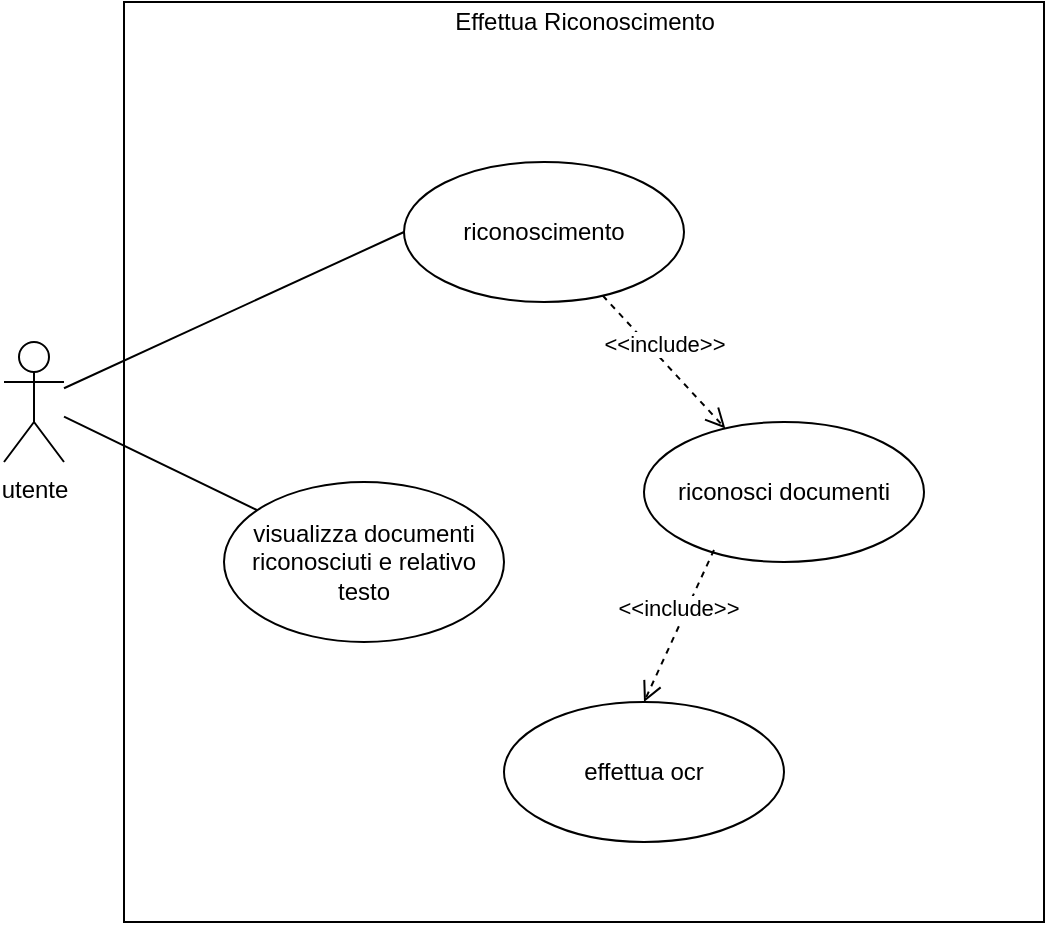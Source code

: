 <mxfile version="13.3.9" type="device"><diagram id="NbdFOutDYqCmgfJctXLl" name="Page-1"><mxGraphModel dx="1418" dy="832" grid="1" gridSize="10" guides="1" tooltips="1" connect="1" arrows="1" fold="1" page="1" pageScale="1" pageWidth="827" pageHeight="1169" math="0" shadow="0"><root><mxCell id="0"/><mxCell id="1" parent="0"/><mxCell id="YzTl1A91rvxZ3YDFhJAE-12" value="" style="whiteSpace=wrap;html=1;aspect=fixed;" parent="1" vertex="1"><mxGeometry x="120" y="120" width="460" height="460" as="geometry"/></mxCell><mxCell id="YzTl1A91rvxZ3YDFhJAE-1" value="riconoscimento" style="ellipse;whiteSpace=wrap;html=1;" parent="1" vertex="1"><mxGeometry x="260" y="200" width="140" height="70" as="geometry"/></mxCell><mxCell id="YzTl1A91rvxZ3YDFhJAE-5" value="riconosci documenti" style="ellipse;whiteSpace=wrap;html=1;" parent="1" vertex="1"><mxGeometry x="380" y="330" width="140" height="70" as="geometry"/></mxCell><mxCell id="YzTl1A91rvxZ3YDFhJAE-8" value="effettua ocr" style="ellipse;whiteSpace=wrap;html=1;" parent="1" vertex="1"><mxGeometry x="310" y="470" width="140" height="70" as="geometry"/></mxCell><mxCell id="YzTl1A91rvxZ3YDFhJAE-9" value="utente" style="shape=umlActor;verticalLabelPosition=bottom;verticalAlign=top;html=1;" parent="1" vertex="1"><mxGeometry x="60" y="290" width="30" height="60" as="geometry"/></mxCell><mxCell id="YzTl1A91rvxZ3YDFhJAE-11" value="" style="endArrow=none;html=1;entryX=0;entryY=0.5;entryDx=0;entryDy=0;" parent="1" source="YzTl1A91rvxZ3YDFhJAE-9" target="YzTl1A91rvxZ3YDFhJAE-1" edge="1"><mxGeometry width="50" height="50" relative="1" as="geometry"><mxPoint x="100" y="270" as="sourcePoint"/><mxPoint x="150" y="220" as="targetPoint"/></mxGeometry></mxCell><mxCell id="YzTl1A91rvxZ3YDFhJAE-13" value="Effettua Riconoscimento" style="text;html=1;align=center;verticalAlign=middle;resizable=0;points=[];autosize=1;" parent="1" vertex="1"><mxGeometry x="275" y="120" width="150" height="20" as="geometry"/></mxCell><mxCell id="YzTl1A91rvxZ3YDFhJAE-14" value="&amp;lt;&amp;lt;include&amp;gt;&amp;gt;" style="html=1;verticalAlign=bottom;endArrow=open;dashed=1;endSize=8;exitX=0.25;exitY=0.914;exitDx=0;exitDy=0;exitPerimeter=0;entryX=0.5;entryY=0;entryDx=0;entryDy=0;" parent="1" source="YzTl1A91rvxZ3YDFhJAE-5" target="YzTl1A91rvxZ3YDFhJAE-8" edge="1"><mxGeometry relative="1" as="geometry"><mxPoint x="410" y="430" as="sourcePoint"/><mxPoint x="330" y="430" as="targetPoint"/></mxGeometry></mxCell><mxCell id="YzTl1A91rvxZ3YDFhJAE-15" value="&amp;lt;&amp;lt;include&amp;gt;&amp;gt;" style="html=1;verticalAlign=bottom;endArrow=open;dashed=1;endSize=8;" parent="1" source="YzTl1A91rvxZ3YDFhJAE-1" target="YzTl1A91rvxZ3YDFhJAE-5" edge="1"><mxGeometry relative="1" as="geometry"><mxPoint x="500" y="300" as="sourcePoint"/><mxPoint x="420" y="300" as="targetPoint"/></mxGeometry></mxCell><mxCell id="mmZU_HUQ-MH63gOykxE3-1" value="visualizza documenti riconosciuti e relativo testo" style="ellipse;whiteSpace=wrap;html=1;" parent="1" vertex="1"><mxGeometry x="170" y="360" width="140" height="80" as="geometry"/></mxCell><mxCell id="mmZU_HUQ-MH63gOykxE3-2" value="" style="endArrow=none;html=1;" parent="1" target="mmZU_HUQ-MH63gOykxE3-1" edge="1" source="YzTl1A91rvxZ3YDFhJAE-9"><mxGeometry width="50" height="50" relative="1" as="geometry"><mxPoint x="80" y="290" as="sourcePoint"/><mxPoint x="190" y="300" as="targetPoint"/></mxGeometry></mxCell></root></mxGraphModel></diagram></mxfile>